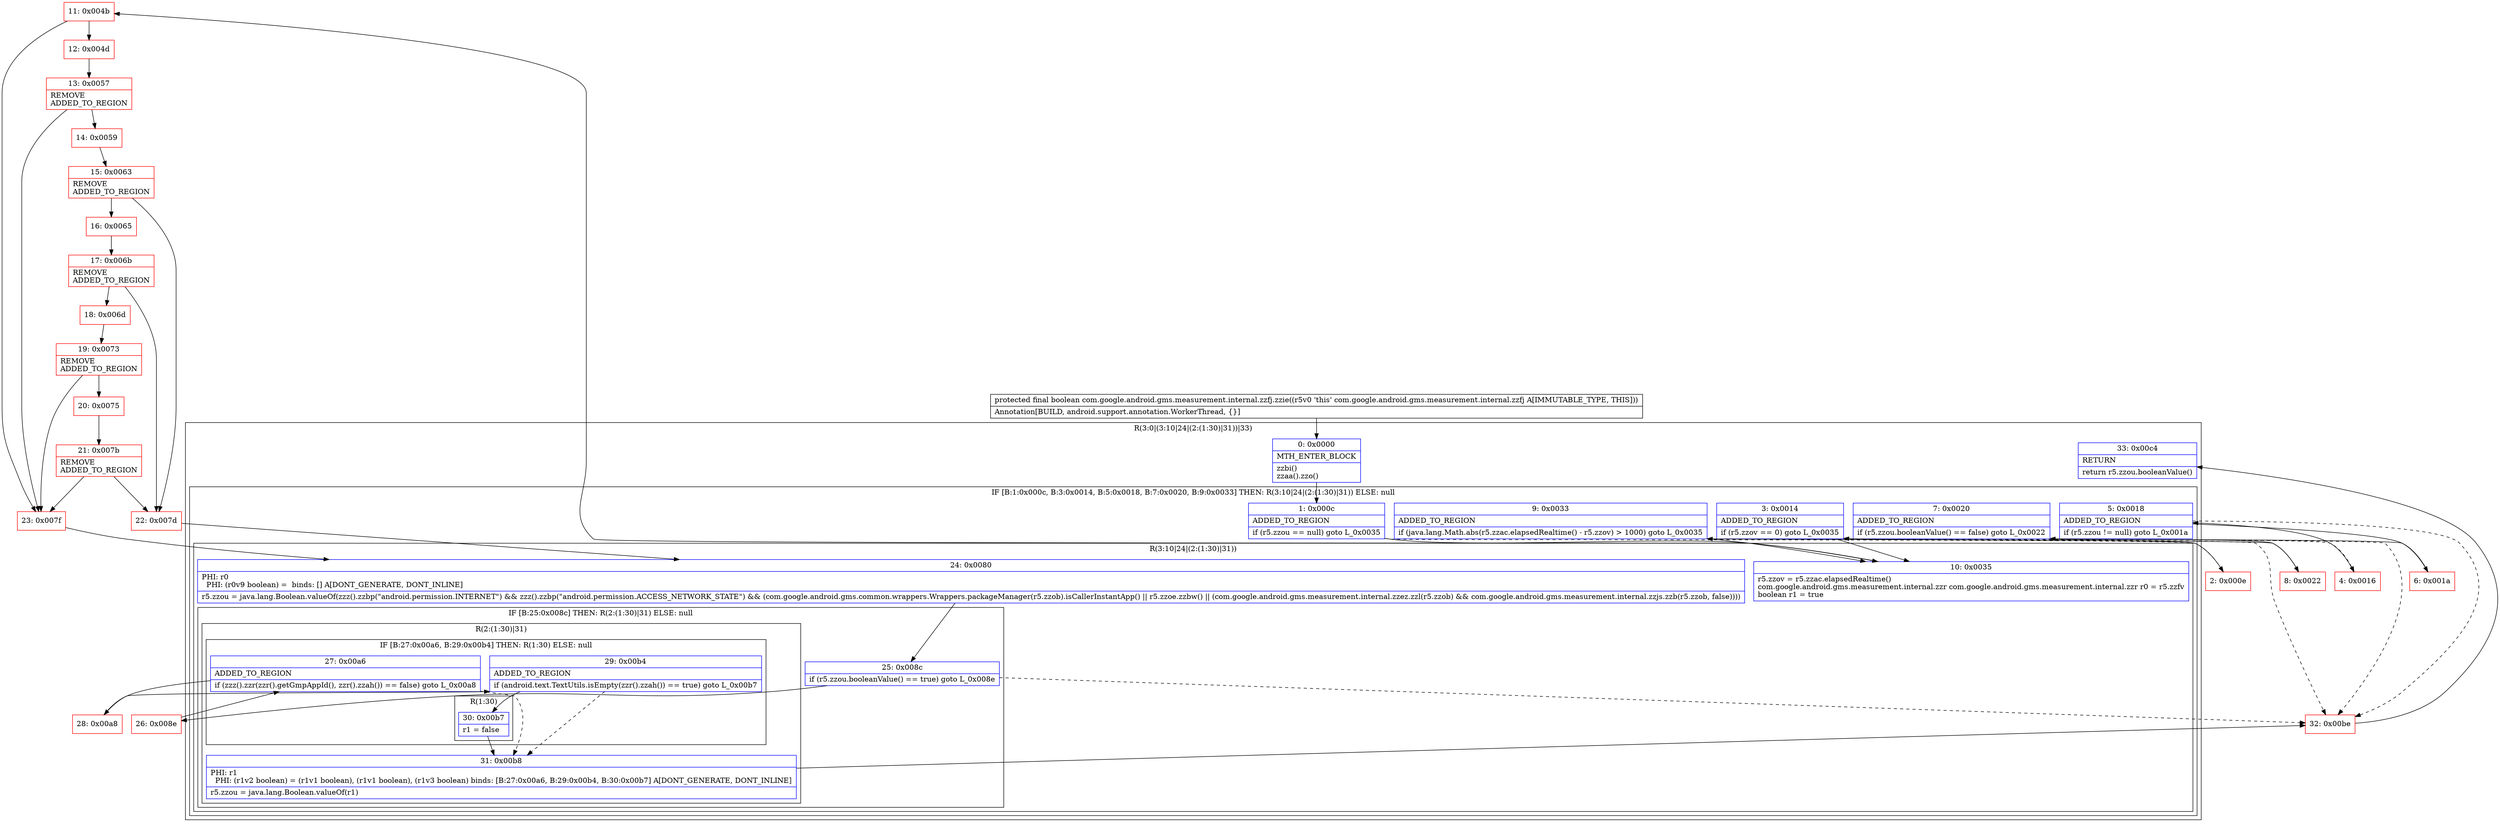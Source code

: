 digraph "CFG forcom.google.android.gms.measurement.internal.zzfj.zzie()Z" {
subgraph cluster_Region_1608570979 {
label = "R(3:0|(3:10|24|(2:(1:30)|31))|33)";
node [shape=record,color=blue];
Node_0 [shape=record,label="{0\:\ 0x0000|MTH_ENTER_BLOCK\l|zzbi()\lzzaa().zzo()\l}"];
subgraph cluster_IfRegion_590873389 {
label = "IF [B:1:0x000c, B:3:0x0014, B:5:0x0018, B:7:0x0020, B:9:0x0033] THEN: R(3:10|24|(2:(1:30)|31)) ELSE: null";
node [shape=record,color=blue];
Node_1 [shape=record,label="{1\:\ 0x000c|ADDED_TO_REGION\l|if (r5.zzou == null) goto L_0x0035\l}"];
Node_3 [shape=record,label="{3\:\ 0x0014|ADDED_TO_REGION\l|if (r5.zzov == 0) goto L_0x0035\l}"];
Node_5 [shape=record,label="{5\:\ 0x0018|ADDED_TO_REGION\l|if (r5.zzou != null) goto L_0x001a\l}"];
Node_7 [shape=record,label="{7\:\ 0x0020|ADDED_TO_REGION\l|if (r5.zzou.booleanValue() == false) goto L_0x0022\l}"];
Node_9 [shape=record,label="{9\:\ 0x0033|ADDED_TO_REGION\l|if (java.lang.Math.abs(r5.zzac.elapsedRealtime() \- r5.zzov) \> 1000) goto L_0x0035\l}"];
subgraph cluster_Region_467274371 {
label = "R(3:10|24|(2:(1:30)|31))";
node [shape=record,color=blue];
Node_10 [shape=record,label="{10\:\ 0x0035|r5.zzov = r5.zzac.elapsedRealtime()\lcom.google.android.gms.measurement.internal.zzr com.google.android.gms.measurement.internal.zzr r0 = r5.zzfv\lboolean r1 = true\l}"];
Node_24 [shape=record,label="{24\:\ 0x0080|PHI: r0 \l  PHI: (r0v9 boolean) =  binds: [] A[DONT_GENERATE, DONT_INLINE]\l|r5.zzou = java.lang.Boolean.valueOf(zzz().zzbp(\"android.permission.INTERNET\") && zzz().zzbp(\"android.permission.ACCESS_NETWORK_STATE\") && (com.google.android.gms.common.wrappers.Wrappers.packageManager(r5.zzob).isCallerInstantApp() \|\| r5.zzoe.zzbw() \|\| (com.google.android.gms.measurement.internal.zzez.zzl(r5.zzob) && com.google.android.gms.measurement.internal.zzjs.zzb(r5.zzob, false))))\l}"];
subgraph cluster_IfRegion_184443107 {
label = "IF [B:25:0x008c] THEN: R(2:(1:30)|31) ELSE: null";
node [shape=record,color=blue];
Node_25 [shape=record,label="{25\:\ 0x008c|if (r5.zzou.booleanValue() == true) goto L_0x008e\l}"];
subgraph cluster_Region_412784804 {
label = "R(2:(1:30)|31)";
node [shape=record,color=blue];
subgraph cluster_IfRegion_1533014977 {
label = "IF [B:27:0x00a6, B:29:0x00b4] THEN: R(1:30) ELSE: null";
node [shape=record,color=blue];
Node_27 [shape=record,label="{27\:\ 0x00a6|ADDED_TO_REGION\l|if (zzz().zzr(zzr().getGmpAppId(), zzr().zzah()) == false) goto L_0x00a8\l}"];
Node_29 [shape=record,label="{29\:\ 0x00b4|ADDED_TO_REGION\l|if (android.text.TextUtils.isEmpty(zzr().zzah()) == true) goto L_0x00b7\l}"];
subgraph cluster_Region_2138595953 {
label = "R(1:30)";
node [shape=record,color=blue];
Node_30 [shape=record,label="{30\:\ 0x00b7|r1 = false\l}"];
}
}
Node_31 [shape=record,label="{31\:\ 0x00b8|PHI: r1 \l  PHI: (r1v2 boolean) = (r1v1 boolean), (r1v1 boolean), (r1v3 boolean) binds: [B:27:0x00a6, B:29:0x00b4, B:30:0x00b7] A[DONT_GENERATE, DONT_INLINE]\l|r5.zzou = java.lang.Boolean.valueOf(r1)\l}"];
}
}
}
}
Node_33 [shape=record,label="{33\:\ 0x00c4|RETURN\l|return r5.zzou.booleanValue()\l}"];
}
Node_2 [shape=record,color=red,label="{2\:\ 0x000e}"];
Node_4 [shape=record,color=red,label="{4\:\ 0x0016}"];
Node_6 [shape=record,color=red,label="{6\:\ 0x001a}"];
Node_8 [shape=record,color=red,label="{8\:\ 0x0022}"];
Node_11 [shape=record,color=red,label="{11\:\ 0x004b}"];
Node_12 [shape=record,color=red,label="{12\:\ 0x004d}"];
Node_13 [shape=record,color=red,label="{13\:\ 0x0057|REMOVE\lADDED_TO_REGION\l}"];
Node_14 [shape=record,color=red,label="{14\:\ 0x0059}"];
Node_15 [shape=record,color=red,label="{15\:\ 0x0063|REMOVE\lADDED_TO_REGION\l}"];
Node_16 [shape=record,color=red,label="{16\:\ 0x0065}"];
Node_17 [shape=record,color=red,label="{17\:\ 0x006b|REMOVE\lADDED_TO_REGION\l}"];
Node_18 [shape=record,color=red,label="{18\:\ 0x006d}"];
Node_19 [shape=record,color=red,label="{19\:\ 0x0073|REMOVE\lADDED_TO_REGION\l}"];
Node_20 [shape=record,color=red,label="{20\:\ 0x0075}"];
Node_21 [shape=record,color=red,label="{21\:\ 0x007b|REMOVE\lADDED_TO_REGION\l}"];
Node_22 [shape=record,color=red,label="{22\:\ 0x007d}"];
Node_23 [shape=record,color=red,label="{23\:\ 0x007f}"];
Node_26 [shape=record,color=red,label="{26\:\ 0x008e}"];
Node_28 [shape=record,color=red,label="{28\:\ 0x00a8}"];
Node_32 [shape=record,color=red,label="{32\:\ 0x00be}"];
MethodNode[shape=record,label="{protected final boolean com.google.android.gms.measurement.internal.zzfj.zzie((r5v0 'this' com.google.android.gms.measurement.internal.zzfj A[IMMUTABLE_TYPE, THIS]))  | Annotation[BUILD, android.support.annotation.WorkerThread, \{\}]\l}"];
MethodNode -> Node_0;
Node_0 -> Node_1;
Node_1 -> Node_2[style=dashed];
Node_1 -> Node_10;
Node_3 -> Node_4[style=dashed];
Node_3 -> Node_10;
Node_5 -> Node_6;
Node_5 -> Node_32[style=dashed];
Node_7 -> Node_8;
Node_7 -> Node_32[style=dashed];
Node_9 -> Node_10;
Node_9 -> Node_32[style=dashed];
Node_10 -> Node_11;
Node_24 -> Node_25;
Node_25 -> Node_26;
Node_25 -> Node_32[style=dashed];
Node_27 -> Node_28;
Node_27 -> Node_31[style=dashed];
Node_29 -> Node_30;
Node_29 -> Node_31[style=dashed];
Node_30 -> Node_31;
Node_31 -> Node_32;
Node_2 -> Node_3;
Node_4 -> Node_5;
Node_6 -> Node_7;
Node_8 -> Node_9;
Node_11 -> Node_12;
Node_11 -> Node_23;
Node_12 -> Node_13;
Node_13 -> Node_14;
Node_13 -> Node_23;
Node_14 -> Node_15;
Node_15 -> Node_16;
Node_15 -> Node_22;
Node_16 -> Node_17;
Node_17 -> Node_18;
Node_17 -> Node_22;
Node_18 -> Node_19;
Node_19 -> Node_20;
Node_19 -> Node_23;
Node_20 -> Node_21;
Node_21 -> Node_22;
Node_21 -> Node_23;
Node_22 -> Node_24;
Node_23 -> Node_24;
Node_26 -> Node_27;
Node_28 -> Node_29;
Node_32 -> Node_33;
}

